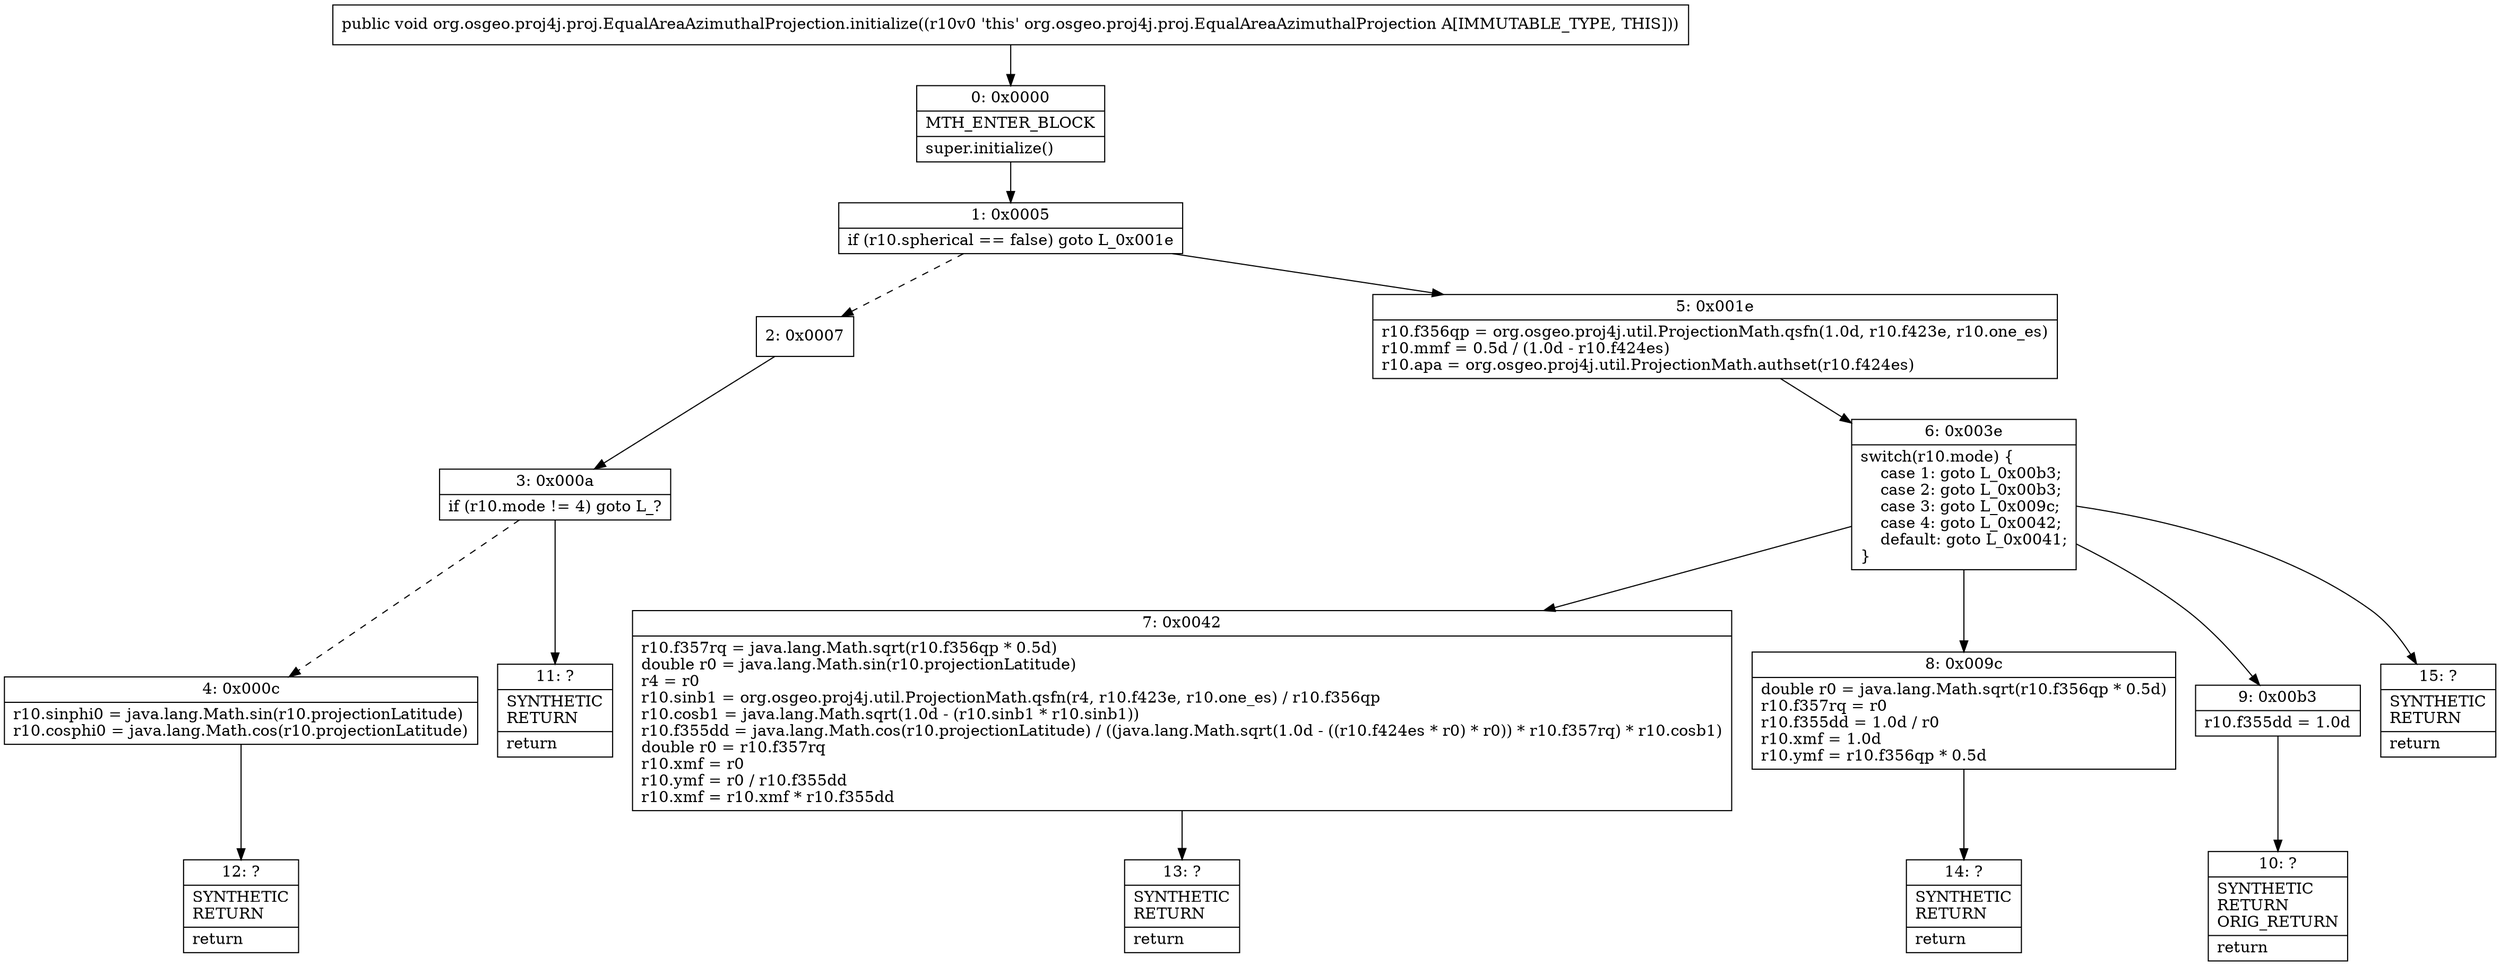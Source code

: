 digraph "CFG fororg.osgeo.proj4j.proj.EqualAreaAzimuthalProjection.initialize()V" {
Node_0 [shape=record,label="{0\:\ 0x0000|MTH_ENTER_BLOCK\l|super.initialize()\l}"];
Node_1 [shape=record,label="{1\:\ 0x0005|if (r10.spherical == false) goto L_0x001e\l}"];
Node_2 [shape=record,label="{2\:\ 0x0007}"];
Node_3 [shape=record,label="{3\:\ 0x000a|if (r10.mode != 4) goto L_?\l}"];
Node_4 [shape=record,label="{4\:\ 0x000c|r10.sinphi0 = java.lang.Math.sin(r10.projectionLatitude)\lr10.cosphi0 = java.lang.Math.cos(r10.projectionLatitude)\l}"];
Node_5 [shape=record,label="{5\:\ 0x001e|r10.f356qp = org.osgeo.proj4j.util.ProjectionMath.qsfn(1.0d, r10.f423e, r10.one_es)\lr10.mmf = 0.5d \/ (1.0d \- r10.f424es)\lr10.apa = org.osgeo.proj4j.util.ProjectionMath.authset(r10.f424es)\l}"];
Node_6 [shape=record,label="{6\:\ 0x003e|switch(r10.mode) \{\l    case 1: goto L_0x00b3;\l    case 2: goto L_0x00b3;\l    case 3: goto L_0x009c;\l    case 4: goto L_0x0042;\l    default: goto L_0x0041;\l\}\l}"];
Node_7 [shape=record,label="{7\:\ 0x0042|r10.f357rq = java.lang.Math.sqrt(r10.f356qp * 0.5d)\ldouble r0 = java.lang.Math.sin(r10.projectionLatitude)\lr4 = r0\lr10.sinb1 = org.osgeo.proj4j.util.ProjectionMath.qsfn(r4, r10.f423e, r10.one_es) \/ r10.f356qp\lr10.cosb1 = java.lang.Math.sqrt(1.0d \- (r10.sinb1 * r10.sinb1))\lr10.f355dd = java.lang.Math.cos(r10.projectionLatitude) \/ ((java.lang.Math.sqrt(1.0d \- ((r10.f424es * r0) * r0)) * r10.f357rq) * r10.cosb1)\ldouble r0 = r10.f357rq\lr10.xmf = r0\lr10.ymf = r0 \/ r10.f355dd\lr10.xmf = r10.xmf * r10.f355dd\l}"];
Node_8 [shape=record,label="{8\:\ 0x009c|double r0 = java.lang.Math.sqrt(r10.f356qp * 0.5d)\lr10.f357rq = r0\lr10.f355dd = 1.0d \/ r0\lr10.xmf = 1.0d\lr10.ymf = r10.f356qp * 0.5d\l}"];
Node_9 [shape=record,label="{9\:\ 0x00b3|r10.f355dd = 1.0d\l}"];
Node_10 [shape=record,label="{10\:\ ?|SYNTHETIC\lRETURN\lORIG_RETURN\l|return\l}"];
Node_11 [shape=record,label="{11\:\ ?|SYNTHETIC\lRETURN\l|return\l}"];
Node_12 [shape=record,label="{12\:\ ?|SYNTHETIC\lRETURN\l|return\l}"];
Node_13 [shape=record,label="{13\:\ ?|SYNTHETIC\lRETURN\l|return\l}"];
Node_14 [shape=record,label="{14\:\ ?|SYNTHETIC\lRETURN\l|return\l}"];
Node_15 [shape=record,label="{15\:\ ?|SYNTHETIC\lRETURN\l|return\l}"];
MethodNode[shape=record,label="{public void org.osgeo.proj4j.proj.EqualAreaAzimuthalProjection.initialize((r10v0 'this' org.osgeo.proj4j.proj.EqualAreaAzimuthalProjection A[IMMUTABLE_TYPE, THIS])) }"];
MethodNode -> Node_0;
Node_0 -> Node_1;
Node_1 -> Node_2[style=dashed];
Node_1 -> Node_5;
Node_2 -> Node_3;
Node_3 -> Node_4[style=dashed];
Node_3 -> Node_11;
Node_4 -> Node_12;
Node_5 -> Node_6;
Node_6 -> Node_7;
Node_6 -> Node_8;
Node_6 -> Node_9;
Node_6 -> Node_15;
Node_7 -> Node_13;
Node_8 -> Node_14;
Node_9 -> Node_10;
}

